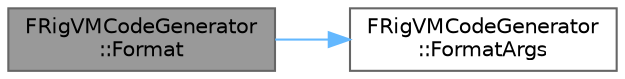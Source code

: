 digraph "FRigVMCodeGenerator::Format"
{
 // INTERACTIVE_SVG=YES
 // LATEX_PDF_SIZE
  bgcolor="transparent";
  edge [fontname=Helvetica,fontsize=10,labelfontname=Helvetica,labelfontsize=10];
  node [fontname=Helvetica,fontsize=10,shape=box,height=0.2,width=0.4];
  rankdir="LR";
  Node1 [id="Node000001",label="FRigVMCodeGenerator\l::Format",height=0.2,width=0.4,color="gray40", fillcolor="grey60", style="filled", fontcolor="black",tooltip=" "];
  Node1 -> Node2 [id="edge1_Node000001_Node000002",color="steelblue1",style="solid",tooltip=" "];
  Node2 [id="Node000002",label="FRigVMCodeGenerator\l::FormatArgs",height=0.2,width=0.4,color="grey40", fillcolor="white", style="filled",URL="$d9/d66/structFRigVMCodeGenerator.html#a8863ea910fea424a3926b417b82666e1",tooltip=" "];
}
